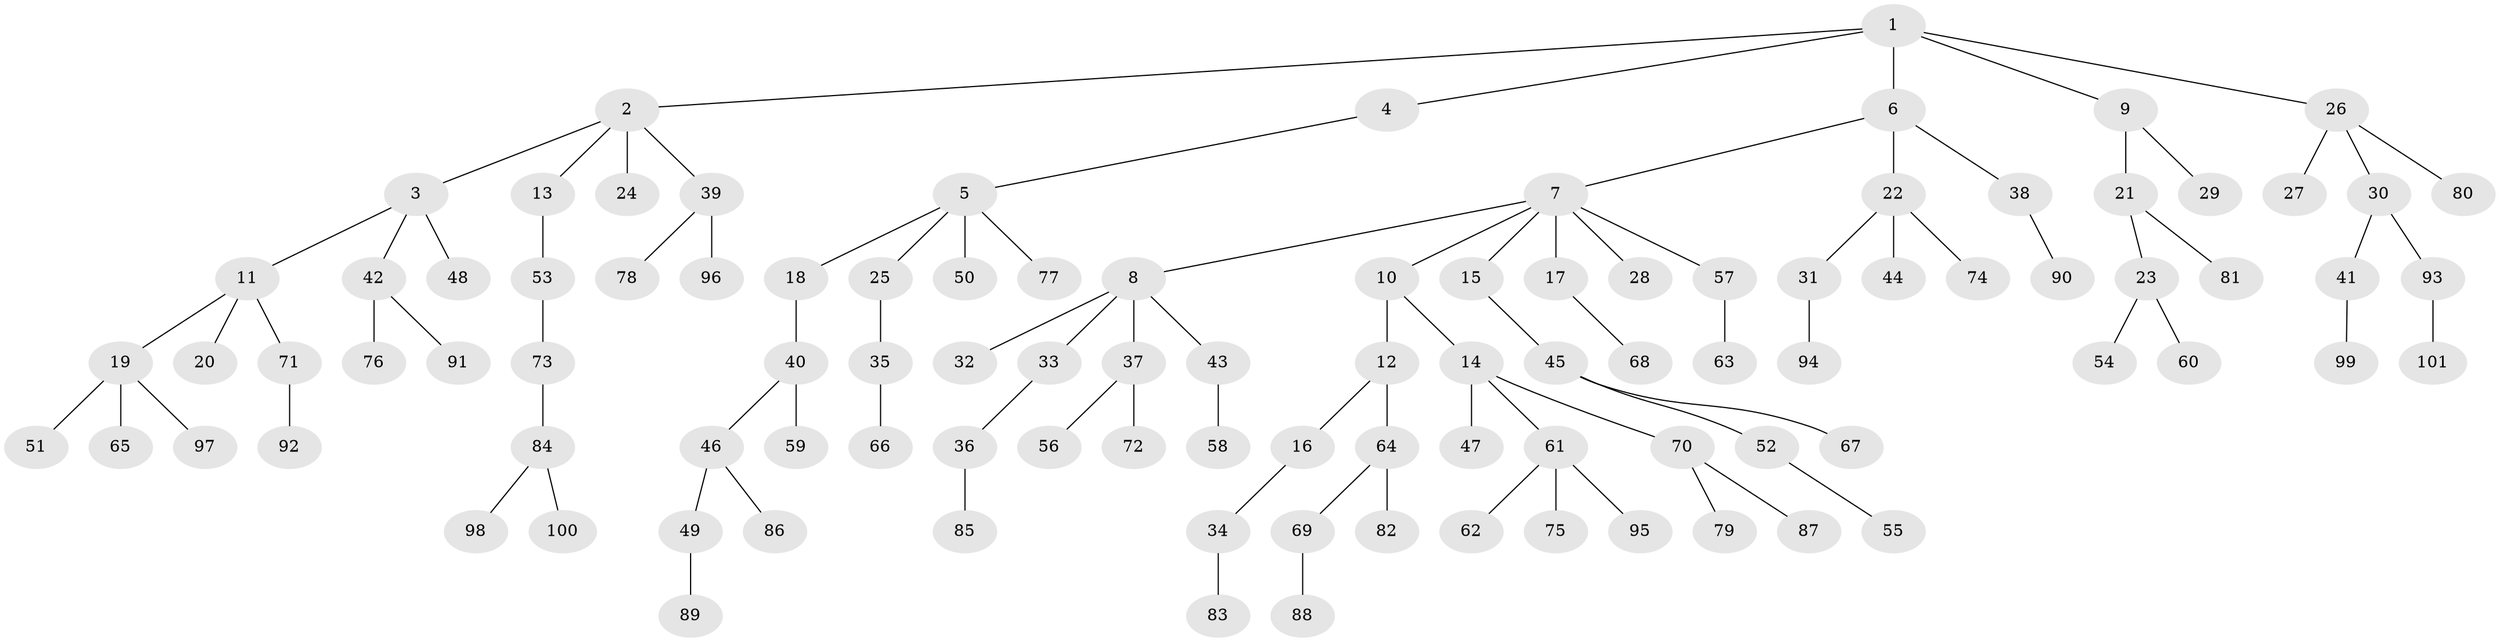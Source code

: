 // coarse degree distribution, {1: 0.8, 2: 0.175, 32: 0.025}
// Generated by graph-tools (version 1.1) at 2025/56/03/04/25 21:56:48]
// undirected, 101 vertices, 100 edges
graph export_dot {
graph [start="1"]
  node [color=gray90,style=filled];
  1;
  2;
  3;
  4;
  5;
  6;
  7;
  8;
  9;
  10;
  11;
  12;
  13;
  14;
  15;
  16;
  17;
  18;
  19;
  20;
  21;
  22;
  23;
  24;
  25;
  26;
  27;
  28;
  29;
  30;
  31;
  32;
  33;
  34;
  35;
  36;
  37;
  38;
  39;
  40;
  41;
  42;
  43;
  44;
  45;
  46;
  47;
  48;
  49;
  50;
  51;
  52;
  53;
  54;
  55;
  56;
  57;
  58;
  59;
  60;
  61;
  62;
  63;
  64;
  65;
  66;
  67;
  68;
  69;
  70;
  71;
  72;
  73;
  74;
  75;
  76;
  77;
  78;
  79;
  80;
  81;
  82;
  83;
  84;
  85;
  86;
  87;
  88;
  89;
  90;
  91;
  92;
  93;
  94;
  95;
  96;
  97;
  98;
  99;
  100;
  101;
  1 -- 2;
  1 -- 4;
  1 -- 6;
  1 -- 9;
  1 -- 26;
  2 -- 3;
  2 -- 13;
  2 -- 24;
  2 -- 39;
  3 -- 11;
  3 -- 42;
  3 -- 48;
  4 -- 5;
  5 -- 18;
  5 -- 25;
  5 -- 50;
  5 -- 77;
  6 -- 7;
  6 -- 22;
  6 -- 38;
  7 -- 8;
  7 -- 10;
  7 -- 15;
  7 -- 17;
  7 -- 28;
  7 -- 57;
  8 -- 32;
  8 -- 33;
  8 -- 37;
  8 -- 43;
  9 -- 21;
  9 -- 29;
  10 -- 12;
  10 -- 14;
  11 -- 19;
  11 -- 20;
  11 -- 71;
  12 -- 16;
  12 -- 64;
  13 -- 53;
  14 -- 47;
  14 -- 61;
  14 -- 70;
  15 -- 45;
  16 -- 34;
  17 -- 68;
  18 -- 40;
  19 -- 51;
  19 -- 65;
  19 -- 97;
  21 -- 23;
  21 -- 81;
  22 -- 31;
  22 -- 44;
  22 -- 74;
  23 -- 54;
  23 -- 60;
  25 -- 35;
  26 -- 27;
  26 -- 30;
  26 -- 80;
  30 -- 41;
  30 -- 93;
  31 -- 94;
  33 -- 36;
  34 -- 83;
  35 -- 66;
  36 -- 85;
  37 -- 56;
  37 -- 72;
  38 -- 90;
  39 -- 78;
  39 -- 96;
  40 -- 46;
  40 -- 59;
  41 -- 99;
  42 -- 76;
  42 -- 91;
  43 -- 58;
  45 -- 52;
  45 -- 67;
  46 -- 49;
  46 -- 86;
  49 -- 89;
  52 -- 55;
  53 -- 73;
  57 -- 63;
  61 -- 62;
  61 -- 75;
  61 -- 95;
  64 -- 69;
  64 -- 82;
  69 -- 88;
  70 -- 79;
  70 -- 87;
  71 -- 92;
  73 -- 84;
  84 -- 98;
  84 -- 100;
  93 -- 101;
}
